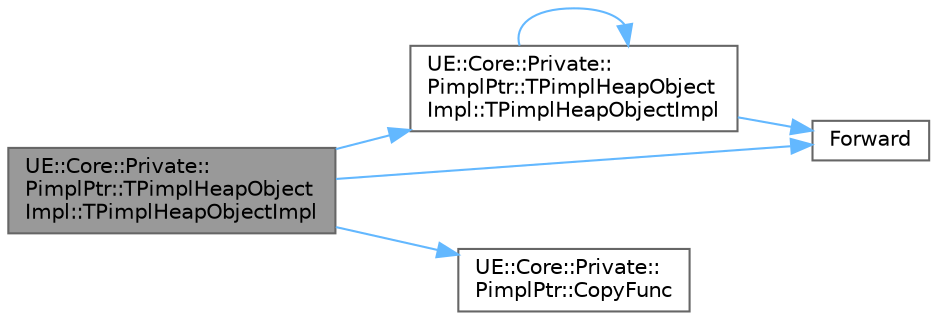digraph "UE::Core::Private::PimplPtr::TPimplHeapObjectImpl::TPimplHeapObjectImpl"
{
 // INTERACTIVE_SVG=YES
 // LATEX_PDF_SIZE
  bgcolor="transparent";
  edge [fontname=Helvetica,fontsize=10,labelfontname=Helvetica,labelfontsize=10];
  node [fontname=Helvetica,fontsize=10,shape=box,height=0.2,width=0.4];
  rankdir="LR";
  Node1 [id="Node000001",label="UE::Core::Private::\lPimplPtr::TPimplHeapObject\lImpl::TPimplHeapObjectImpl",height=0.2,width=0.4,color="gray40", fillcolor="grey60", style="filled", fontcolor="black",tooltip=" "];
  Node1 -> Node2 [id="edge1_Node000001_Node000002",color="steelblue1",style="solid",tooltip=" "];
  Node2 [id="Node000002",label="UE::Core::Private::\lPimplPtr::TPimplHeapObject\lImpl::TPimplHeapObjectImpl",height=0.2,width=0.4,color="grey40", fillcolor="white", style="filled",URL="$d4/d42/structUE_1_1Core_1_1Private_1_1PimplPtr_1_1TPimplHeapObjectImpl.html#a6d9340df72cec826a335fd6439c946c8",tooltip=" "];
  Node2 -> Node2 [id="edge2_Node000002_Node000002",color="steelblue1",style="solid",tooltip=" "];
  Node2 -> Node3 [id="edge3_Node000002_Node000003",color="steelblue1",style="solid",tooltip=" "];
  Node3 [id="Node000003",label="Forward",height=0.2,width=0.4,color="grey40", fillcolor="white", style="filled",URL="$d4/d24/UnrealTemplate_8h.html#a68f280c1d561a8899a1e9e3ea8405d00",tooltip="Forward will cast a reference to an rvalue reference."];
  Node1 -> Node4 [id="edge4_Node000001_Node000004",color="steelblue1",style="solid",tooltip=" "];
  Node4 [id="Node000004",label="UE::Core::Private::\lPimplPtr::CopyFunc",height=0.2,width=0.4,color="grey40", fillcolor="white", style="filled",URL="$d8/dea/namespaceUE_1_1Core_1_1Private_1_1PimplPtr.html#ac08605217737ed0797ec6779585a3102",tooltip=" "];
  Node1 -> Node3 [id="edge5_Node000001_Node000003",color="steelblue1",style="solid",tooltip=" "];
}
